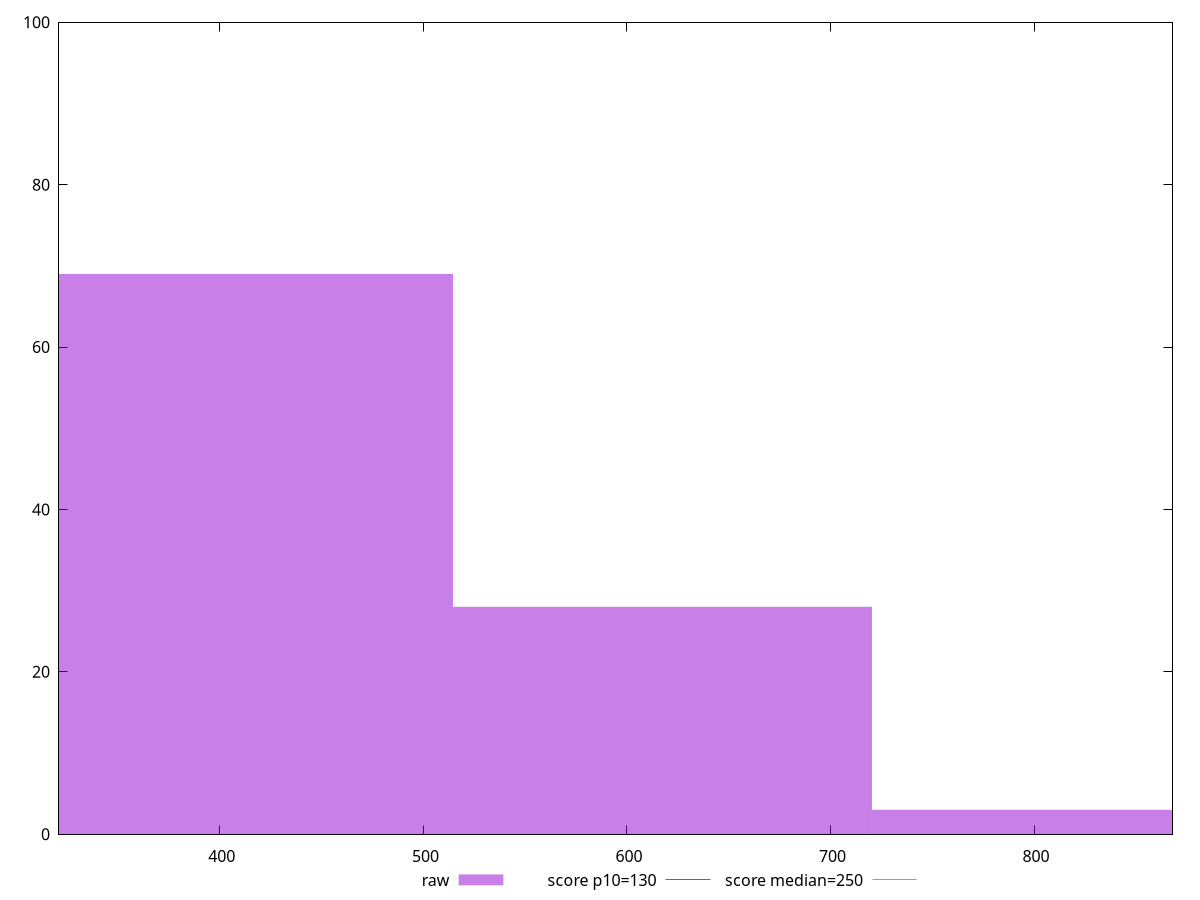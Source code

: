 reset

$raw <<EOF
823.264632866352 3
617.448474649764 28
411.632316433176 69
EOF

set key outside below
set boxwidth 205.816158216588
set xrange [321:868.0000000000036]
set yrange [0:100]
set trange [0:100]
set style fill transparent solid 0.5 noborder

set parametric
set terminal svg size 640, 490 enhanced background rgb 'white'
set output "report_00017_2021-02-10T15-08-03.406Z/max-potential-fid/samples/pages/raw/histogram.svg"

plot $raw title "raw" with boxes, \
     130,t title "score p10=130", \
     250,t title "score median=250"

reset
